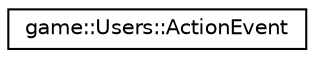 digraph "Graphical Class Hierarchy"
{
 // LATEX_PDF_SIZE
  edge [fontname="Helvetica",fontsize="10",labelfontname="Helvetica",labelfontsize="10"];
  node [fontname="Helvetica",fontsize="10",shape=record];
  rankdir="LR";
  Node0 [label="game::Users::ActionEvent",height=0.2,width=0.4,color="black", fillcolor="white", style="filled",URL="$structgame_1_1_users_1_1_action_event.html",tooltip="Event send by getNextAction() when an action changed."];
}
